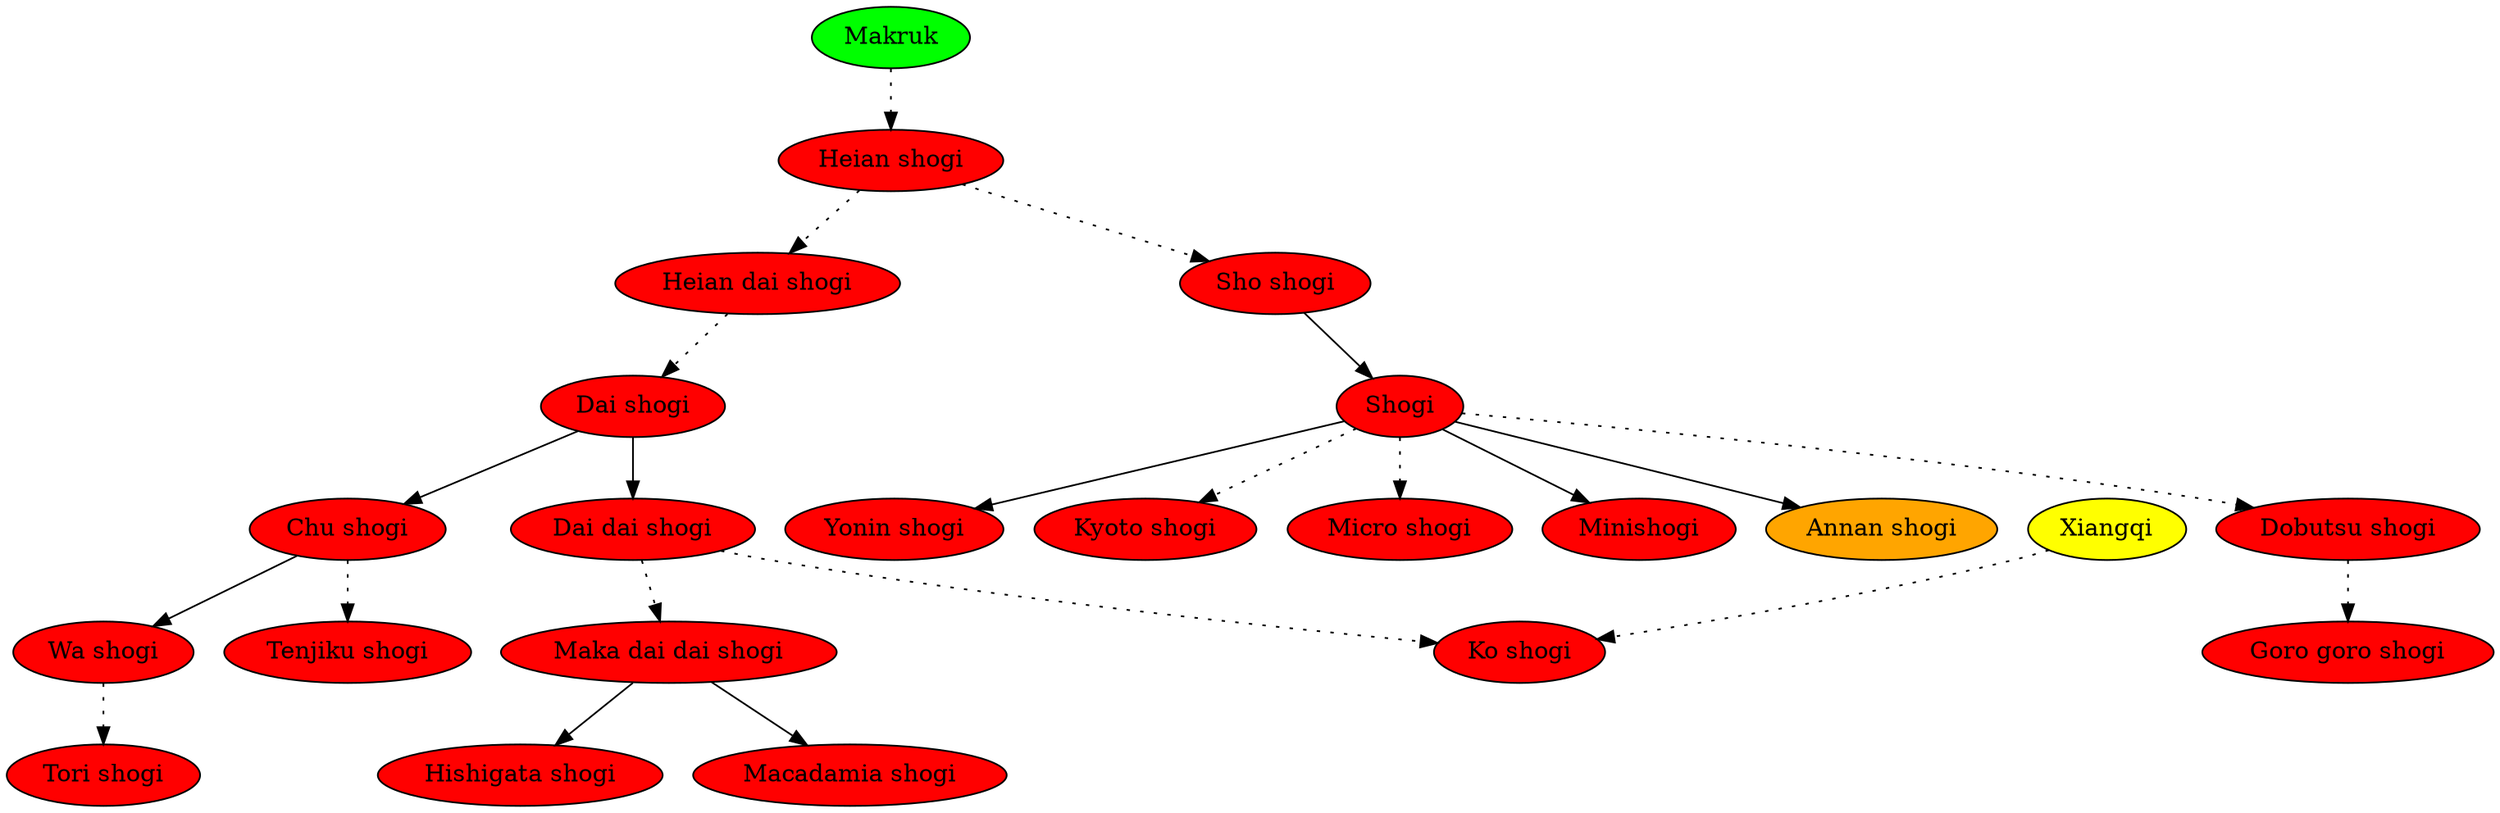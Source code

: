 digraph graphname {
    "Makruk"[style="filled",fillcolor="green"];
    "Heian shogi"[style="filled",fillcolor="red"];
    "Heian dai shogi"[style="filled",fillcolor="red"];
    "Sho shogi"[style="filled",fillcolor="red"];
    "Dai shogi"[style="filled",fillcolor="red"];
    "Chu shogi"[style="filled",fillcolor="red"];
    "Wa shogi"[style="filled",fillcolor="red"];
    "Tori shogi"[style="filled",fillcolor="red"];
    "Tenjiku shogi"[style="filled",fillcolor="red"];
    "Dai dai shogi"[style="filled",fillcolor="red"];
    "Ko shogi"[style="filled",fillcolor="red"];
    "Maka dai dai shogi"[style="filled",fillcolor="red"];
    "Hishigata shogi"[style="filled",fillcolor="red"];
    "Macadamia shogi"[style="filled",fillcolor="red"];
    "Shogi"[style="filled",fillcolor="red"];
    "Yonin shogi"[style="filled",fillcolor="red"];
    "Kyoto shogi"[style="filled",fillcolor="red"];
    "Micro shogi"[style="filled",fillcolor="red"];
    "Minishogi"[style="filled",fillcolor="red"];
    "Annan shogi"[style="filled",fillcolor="orange"];
    "Dobutsu shogi"[style="filled",fillcolor="red"];
    "Goro goro shogi"[style="filled",fillcolor="red"];
    "Xiangqi"[style="filled",fillcolor="yellow"];

    "Makruk" -> "Heian shogi"[style=dotted];
    "Heian shogi" -> "Heian dai shogi"[style=dotted];
    "Heian shogi" -> "Sho shogi"[style=dotted];
    "Heian dai shogi" -> "Dai shogi"[style=dotted];
    "Dai shogi" -> "Chu shogi";
    "Dai shogi" -> "Dai dai shogi";
    "Chu shogi" -> "Tenjiku shogi"[style=dotted];
    "Dai dai shogi" -> "Maka dai dai shogi"[style=dotted];
    "Maka dai dai shogi" -> "Hishigata shogi";
    "Maka dai dai shogi" -> "Macadamia shogi";
    "Chu shogi" -> "Wa shogi";
    "Wa shogi" -> "Tori shogi"[style=dotted];
    "Shogi" -> "Dobutsu shogi"[style=dotted];
    "Dobutsu shogi" -> "Goro goro shogi"[style=dotted];
    "Shogi" -> "Yonin shogi";
    "Dai dai shogi" -> "Ko shogi"[style=dotted];
    "Xiangqi" -> "Ko shogi"[style=dotted];
    "Shogi" -> "Kyoto shogi"[style=dotted];
    "Shogi" -> "Micro shogi"[style=dotted];
    "Shogi" -> "Minishogi";
    "Shogi" -> "Annan shogi";
    "Sho shogi" -> "Shogi";
}
